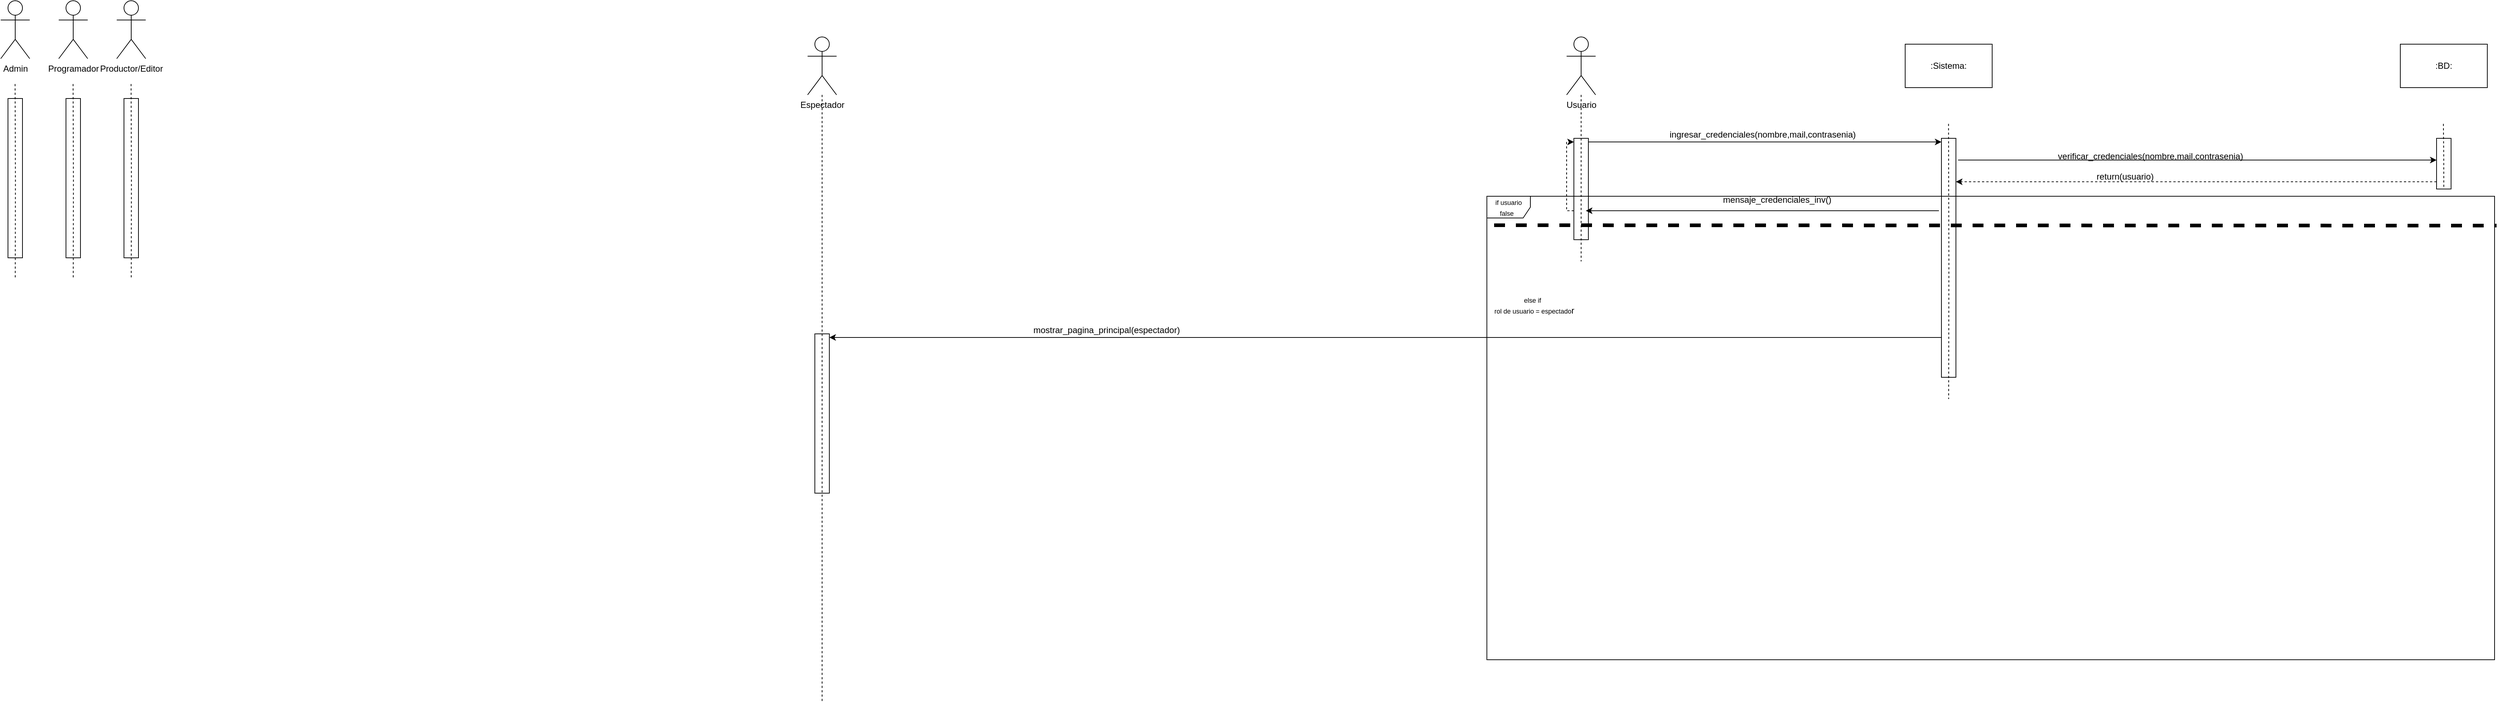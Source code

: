 <mxfile version="28.2.5">
  <diagram name="Página-1" id="pKiBWAQqA6CVJeAdgmXw">
    <mxGraphModel grid="1" page="1" gridSize="10" guides="1" tooltips="1" connect="1" arrows="1" fold="1" pageScale="1" pageWidth="827" pageHeight="1169" math="0" shadow="0">
      <root>
        <mxCell id="0" />
        <mxCell id="1" parent="0" />
        <mxCell id="YQrRjfU5tZ9RThso51NI-51" value="" style="html=1;points=[[0,0,0,0,5],[0,1,0,0,-5],[1,0,0,0,5],[1,1,0,0,-5]];perimeter=orthogonalPerimeter;outlineConnect=0;targetShapes=umlLifeline;portConstraint=eastwest;newEdgeStyle={&quot;curved&quot;:0,&quot;rounded&quot;:0};container=0;" vertex="1" parent="1">
          <mxGeometry x="-797" y="610" width="20" height="220" as="geometry" />
        </mxCell>
        <mxCell id="YQrRjfU5tZ9RThso51NI-1" value=":Sistema:" style="rounded=0;whiteSpace=wrap;html=1;" vertex="1" parent="1">
          <mxGeometry x="707" y="210" width="120" height="60" as="geometry" />
        </mxCell>
        <mxCell id="YQrRjfU5tZ9RThso51NI-2" value=":BD:" style="rounded=0;whiteSpace=wrap;html=1;" vertex="1" parent="1">
          <mxGeometry x="1390" y="210" width="120" height="60" as="geometry" />
        </mxCell>
        <mxCell id="YQrRjfU5tZ9RThso51NI-3" value="Usuario" style="shape=umlActor;verticalLabelPosition=bottom;verticalAlign=top;html=1;outlineConnect=0;" vertex="1" parent="1">
          <mxGeometry x="240" y="200" width="40" height="80" as="geometry" />
        </mxCell>
        <mxCell id="YQrRjfU5tZ9RThso51NI-8" value="" style="html=1;points=[[0,0,0,0,5],[0,1,0,0,-5],[1,0,0,0,5],[1,1,0,0,-5]];perimeter=orthogonalPerimeter;outlineConnect=0;targetShapes=umlLifeline;portConstraint=eastwest;newEdgeStyle={&quot;curved&quot;:0,&quot;rounded&quot;:0};" vertex="1" parent="1">
          <mxGeometry x="250" y="340" width="20" height="140" as="geometry" />
        </mxCell>
        <mxCell id="YQrRjfU5tZ9RThso51NI-11" value="" style="edgeStyle=orthogonalEdgeStyle;rounded=0;orthogonalLoop=1;jettySize=auto;html=1;dashed=1;endArrow=none;endFill=0;" edge="1" parent="1" source="YQrRjfU5tZ9RThso51NI-3">
          <mxGeometry relative="1" as="geometry">
            <mxPoint x="260" y="510" as="targetPoint" />
            <mxPoint x="259.8" y="320" as="sourcePoint" />
          </mxGeometry>
        </mxCell>
        <mxCell id="YQrRjfU5tZ9RThso51NI-21" style="edgeStyle=orthogonalEdgeStyle;rounded=0;orthogonalLoop=1;jettySize=auto;html=1;curved=0;" edge="1" parent="1" target="YQrRjfU5tZ9RThso51NI-15">
          <mxGeometry relative="1" as="geometry">
            <mxPoint x="1372.5" y="360" as="targetPoint" />
            <mxPoint x="780" y="370" as="sourcePoint" />
            <Array as="points">
              <mxPoint x="1260" y="370" />
              <mxPoint x="1260" y="370" />
            </Array>
          </mxGeometry>
        </mxCell>
        <mxCell id="YQrRjfU5tZ9RThso51NI-29" style="edgeStyle=orthogonalEdgeStyle;rounded=0;orthogonalLoop=1;jettySize=auto;html=1;curved=0;" edge="1" parent="1">
          <mxGeometry relative="1" as="geometry">
            <mxPoint x="266.5" y="440" as="targetPoint" />
            <mxPoint x="753.5" y="440" as="sourcePoint" />
          </mxGeometry>
        </mxCell>
        <mxCell id="YQrRjfU5tZ9RThso51NI-89" style="edgeStyle=orthogonalEdgeStyle;rounded=0;orthogonalLoop=1;jettySize=auto;html=1;curved=0;entryX=1;entryY=0;entryDx=0;entryDy=5;entryPerimeter=0;" edge="1" parent="1" source="YQrRjfU5tZ9RThso51NI-13" target="YQrRjfU5tZ9RThso51NI-51">
          <mxGeometry relative="1" as="geometry">
            <mxPoint x="352.561" y="720" as="targetPoint" />
            <Array as="points">
              <mxPoint x="370" y="615" />
              <mxPoint x="370" y="615" />
            </Array>
          </mxGeometry>
        </mxCell>
        <mxCell id="YQrRjfU5tZ9RThso51NI-13" value="" style="html=1;points=[[0,0,0,0,5],[0,1,0,0,-5],[1,0,0,0,5],[1,1,0,0,-5]];perimeter=orthogonalPerimeter;outlineConnect=0;targetShapes=umlLifeline;portConstraint=eastwest;newEdgeStyle={&quot;curved&quot;:0,&quot;rounded&quot;:0};" vertex="1" parent="1">
          <mxGeometry x="757" y="340" width="20" height="330" as="geometry" />
        </mxCell>
        <mxCell id="YQrRjfU5tZ9RThso51NI-14" value="" style="edgeStyle=orthogonalEdgeStyle;rounded=0;orthogonalLoop=1;jettySize=auto;html=1;dashed=1;endArrow=none;endFill=0;" edge="1" parent="1">
          <mxGeometry relative="1" as="geometry">
            <mxPoint x="767" y="700" as="targetPoint" />
            <mxPoint x="766.8" y="320" as="sourcePoint" />
          </mxGeometry>
        </mxCell>
        <mxCell id="YQrRjfU5tZ9RThso51NI-24" style="edgeStyle=orthogonalEdgeStyle;rounded=0;orthogonalLoop=1;jettySize=auto;html=1;curved=0;dashed=1;" edge="1" parent="1" source="YQrRjfU5tZ9RThso51NI-15" target="YQrRjfU5tZ9RThso51NI-13">
          <mxGeometry relative="1" as="geometry">
            <mxPoint x="1100" y="470" as="targetPoint" />
            <mxPoint x="1430" y="390" as="sourcePoint" />
            <Array as="points">
              <mxPoint x="1090" y="400" />
              <mxPoint x="1090" y="400" />
            </Array>
          </mxGeometry>
        </mxCell>
        <mxCell id="YQrRjfU5tZ9RThso51NI-15" value="" style="html=1;points=[[0,0,0,0,5],[0,1,0,0,-5],[1,0,0,0,5],[1,1,0,0,-5]];perimeter=orthogonalPerimeter;outlineConnect=0;targetShapes=umlLifeline;portConstraint=eastwest;newEdgeStyle={&quot;curved&quot;:0,&quot;rounded&quot;:0};" vertex="1" parent="1">
          <mxGeometry x="1440" y="340" width="20" height="70" as="geometry" />
        </mxCell>
        <mxCell id="YQrRjfU5tZ9RThso51NI-16" value="" style="edgeStyle=orthogonalEdgeStyle;rounded=0;orthogonalLoop=1;jettySize=auto;html=1;dashed=1;endArrow=none;endFill=0;" edge="1" parent="1">
          <mxGeometry relative="1" as="geometry">
            <mxPoint x="1450" y="410" as="targetPoint" />
            <mxPoint x="1449.41" y="320" as="sourcePoint" />
          </mxGeometry>
        </mxCell>
        <mxCell id="YQrRjfU5tZ9RThso51NI-18" value="ingresar_credenciales(nombre,mail,contrasenia)" style="text;html=1;align=center;verticalAlign=middle;resizable=0;points=[];autosize=1;strokeColor=none;fillColor=none;" vertex="1" parent="1">
          <mxGeometry x="370" y="320" width="280" height="30" as="geometry" />
        </mxCell>
        <mxCell id="YQrRjfU5tZ9RThso51NI-19" style="edgeStyle=orthogonalEdgeStyle;rounded=0;orthogonalLoop=1;jettySize=auto;html=1;curved=0;entryX=0;entryY=0;entryDx=0;entryDy=5;entryPerimeter=0;" edge="1" parent="1" source="YQrRjfU5tZ9RThso51NI-8" target="YQrRjfU5tZ9RThso51NI-13">
          <mxGeometry relative="1" as="geometry">
            <Array as="points">
              <mxPoint x="380" y="345" />
              <mxPoint x="380" y="345" />
            </Array>
          </mxGeometry>
        </mxCell>
        <mxCell id="YQrRjfU5tZ9RThso51NI-22" value="verificar_credenciales(nombre,mail,contrasenia)" style="text;html=1;align=center;verticalAlign=middle;resizable=0;points=[];autosize=1;strokeColor=none;fillColor=none;" vertex="1" parent="1">
          <mxGeometry x="905" y="350" width="280" height="30" as="geometry" />
        </mxCell>
        <mxCell id="YQrRjfU5tZ9RThso51NI-26" value="return(usuario)" style="text;html=1;align=center;verticalAlign=middle;resizable=0;points=[];autosize=1;strokeColor=none;fillColor=none;" vertex="1" parent="1">
          <mxGeometry x="960" y="378" width="100" height="30" as="geometry" />
        </mxCell>
        <mxCell id="YQrRjfU5tZ9RThso51NI-27" value="&lt;font style=&quot;font-size: 9px;&quot;&gt;if usuario false&amp;nbsp;&amp;nbsp;&lt;/font&gt;" style="shape=umlFrame;whiteSpace=wrap;html=1;pointerEvents=0;" vertex="1" parent="1">
          <mxGeometry x="130" y="420" width="1390" height="640" as="geometry" />
        </mxCell>
        <mxCell id="YQrRjfU5tZ9RThso51NI-30" value="mensaje_credenciales_inv()" style="text;html=1;align=center;verticalAlign=middle;resizable=0;points=[];autosize=1;strokeColor=none;fillColor=none;" vertex="1" parent="1">
          <mxGeometry x="445" y="410" width="170" height="30" as="geometry" />
        </mxCell>
        <mxCell id="YQrRjfU5tZ9RThso51NI-31" value="&lt;font style=&quot;font-size: 9px;&quot;&gt;else if&amp;nbsp;&amp;nbsp;&lt;/font&gt;&lt;div&gt;&lt;font style=&quot;font-size: 9px;&quot;&gt;rol de usuario = espectado&lt;/font&gt;r&lt;/div&gt;" style="text;html=1;align=center;verticalAlign=middle;resizable=0;points=[];autosize=1;strokeColor=none;fillColor=none;" vertex="1" parent="1">
          <mxGeometry x="130" y="550" width="130" height="40" as="geometry" />
        </mxCell>
        <mxCell id="YQrRjfU5tZ9RThso51NI-35" value="" style="endArrow=none;html=1;rounded=0;entryX=1.002;entryY=0.687;entryDx=0;entryDy=0;entryPerimeter=0;dashed=1;startSize=28;sourcePerimeterSpacing=5;curved=0;endSize=23;strokeWidth=5;" edge="1" parent="1">
          <mxGeometry width="50" height="50" relative="1" as="geometry">
            <mxPoint x="140" y="460" as="sourcePoint" />
            <mxPoint x="1522.76" y="460.53" as="targetPoint" />
          </mxGeometry>
        </mxCell>
        <mxCell id="YQrRjfU5tZ9RThso51NI-50" value="" style="endArrow=classic;html=1;rounded=0;entryX=0;entryY=0;entryDx=0;entryDy=5;entryPerimeter=0;dashed=1;" edge="1" parent="1" target="YQrRjfU5tZ9RThso51NI-8">
          <mxGeometry width="50" height="50" relative="1" as="geometry">
            <mxPoint x="250" y="440" as="sourcePoint" />
            <mxPoint x="240" y="350" as="targetPoint" />
            <Array as="points">
              <mxPoint x="240" y="440" />
              <mxPoint x="240" y="345" />
            </Array>
          </mxGeometry>
        </mxCell>
        <mxCell id="YQrRjfU5tZ9RThso51NI-62" value="" style="group" connectable="0" vertex="1" parent="1">
          <mxGeometry x="-1760" y="150" width="40" height="385" as="geometry" />
        </mxCell>
        <mxCell id="YQrRjfU5tZ9RThso51NI-63" value="" style="html=1;points=[[0,0,0,0,5],[0,1,0,0,-5],[1,0,0,0,5],[1,1,0,0,-5]];perimeter=orthogonalPerimeter;outlineConnect=0;targetShapes=umlLifeline;portConstraint=eastwest;newEdgeStyle={&quot;curved&quot;:0,&quot;rounded&quot;:0};" vertex="1" parent="YQrRjfU5tZ9RThso51NI-62">
          <mxGeometry x="10" y="135" width="20" height="220" as="geometry" />
        </mxCell>
        <mxCell id="YQrRjfU5tZ9RThso51NI-64" value="" style="edgeStyle=orthogonalEdgeStyle;rounded=0;orthogonalLoop=1;jettySize=auto;html=1;dashed=1;endArrow=none;endFill=0;" edge="1" parent="YQrRjfU5tZ9RThso51NI-62">
          <mxGeometry relative="1" as="geometry">
            <mxPoint x="20" y="385" as="targetPoint" />
            <mxPoint x="19.8" y="115" as="sourcePoint" />
          </mxGeometry>
        </mxCell>
        <mxCell id="YQrRjfU5tZ9RThso51NI-65" value="Productor/Editor" style="shape=umlActor;verticalLabelPosition=bottom;verticalAlign=top;html=1;outlineConnect=0;" vertex="1" parent="YQrRjfU5tZ9RThso51NI-62">
          <mxGeometry width="40" height="80" as="geometry" />
        </mxCell>
        <mxCell id="YQrRjfU5tZ9RThso51NI-66" value="" style="group" connectable="0" vertex="1" parent="1">
          <mxGeometry x="-1840" y="150" width="40" height="385" as="geometry" />
        </mxCell>
        <mxCell id="YQrRjfU5tZ9RThso51NI-67" value="" style="html=1;points=[[0,0,0,0,5],[0,1,0,0,-5],[1,0,0,0,5],[1,1,0,0,-5]];perimeter=orthogonalPerimeter;outlineConnect=0;targetShapes=umlLifeline;portConstraint=eastwest;newEdgeStyle={&quot;curved&quot;:0,&quot;rounded&quot;:0};" vertex="1" parent="YQrRjfU5tZ9RThso51NI-66">
          <mxGeometry x="10" y="135" width="20" height="220" as="geometry" />
        </mxCell>
        <mxCell id="YQrRjfU5tZ9RThso51NI-68" value="" style="edgeStyle=orthogonalEdgeStyle;rounded=0;orthogonalLoop=1;jettySize=auto;html=1;dashed=1;endArrow=none;endFill=0;" edge="1" parent="YQrRjfU5tZ9RThso51NI-66">
          <mxGeometry relative="1" as="geometry">
            <mxPoint x="20" y="385" as="targetPoint" />
            <mxPoint x="19.8" y="115" as="sourcePoint" />
          </mxGeometry>
        </mxCell>
        <mxCell id="YQrRjfU5tZ9RThso51NI-69" value="Programador" style="shape=umlActor;verticalLabelPosition=bottom;verticalAlign=top;html=1;outlineConnect=0;" vertex="1" parent="YQrRjfU5tZ9RThso51NI-66">
          <mxGeometry width="40" height="80" as="geometry" />
        </mxCell>
        <mxCell id="YQrRjfU5tZ9RThso51NI-70" value="" style="group" connectable="0" vertex="1" parent="1">
          <mxGeometry x="-1920" y="150" width="40" height="385" as="geometry" />
        </mxCell>
        <mxCell id="YQrRjfU5tZ9RThso51NI-71" value="" style="html=1;points=[[0,0,0,0,5],[0,1,0,0,-5],[1,0,0,0,5],[1,1,0,0,-5]];perimeter=orthogonalPerimeter;outlineConnect=0;targetShapes=umlLifeline;portConstraint=eastwest;newEdgeStyle={&quot;curved&quot;:0,&quot;rounded&quot;:0};" vertex="1" parent="YQrRjfU5tZ9RThso51NI-70">
          <mxGeometry x="10" y="135" width="20" height="220" as="geometry" />
        </mxCell>
        <mxCell id="YQrRjfU5tZ9RThso51NI-72" value="" style="edgeStyle=orthogonalEdgeStyle;rounded=0;orthogonalLoop=1;jettySize=auto;html=1;dashed=1;endArrow=none;endFill=0;" edge="1" parent="YQrRjfU5tZ9RThso51NI-70">
          <mxGeometry relative="1" as="geometry">
            <mxPoint x="20" y="385" as="targetPoint" />
            <mxPoint x="19.8" y="115" as="sourcePoint" />
          </mxGeometry>
        </mxCell>
        <mxCell id="YQrRjfU5tZ9RThso51NI-73" value="Admin" style="shape=umlActor;verticalLabelPosition=bottom;verticalAlign=top;html=1;outlineConnect=0;" vertex="1" parent="YQrRjfU5tZ9RThso51NI-70">
          <mxGeometry width="40" height="80" as="geometry" />
        </mxCell>
        <mxCell id="YQrRjfU5tZ9RThso51NI-55" value="Espectador" style="shape=umlActor;verticalLabelPosition=bottom;verticalAlign=top;html=1;outlineConnect=0;container=0;" vertex="1" parent="1">
          <mxGeometry x="-807" y="200" width="40" height="80" as="geometry" />
        </mxCell>
        <mxCell id="YQrRjfU5tZ9RThso51NI-52" value="" style="edgeStyle=orthogonalEdgeStyle;rounded=0;orthogonalLoop=1;jettySize=auto;html=1;dashed=1;endArrow=none;endFill=0;" edge="1" parent="1" source="YQrRjfU5tZ9RThso51NI-55">
          <mxGeometry relative="1" as="geometry">
            <mxPoint x="-787" y="1120" as="targetPoint" />
            <mxPoint x="-777.2" y="387.208" as="sourcePoint" />
            <Array as="points">
              <mxPoint x="-787" y="1110" />
            </Array>
          </mxGeometry>
        </mxCell>
        <mxCell id="YQrRjfU5tZ9RThso51NI-91" value="mostrar_pagina_principal(espectador)" style="text;html=1;align=center;verticalAlign=middle;resizable=0;points=[];autosize=1;strokeColor=none;fillColor=none;" vertex="1" parent="1">
          <mxGeometry x="-510" y="590" width="230" height="30" as="geometry" />
        </mxCell>
      </root>
    </mxGraphModel>
  </diagram>
</mxfile>
